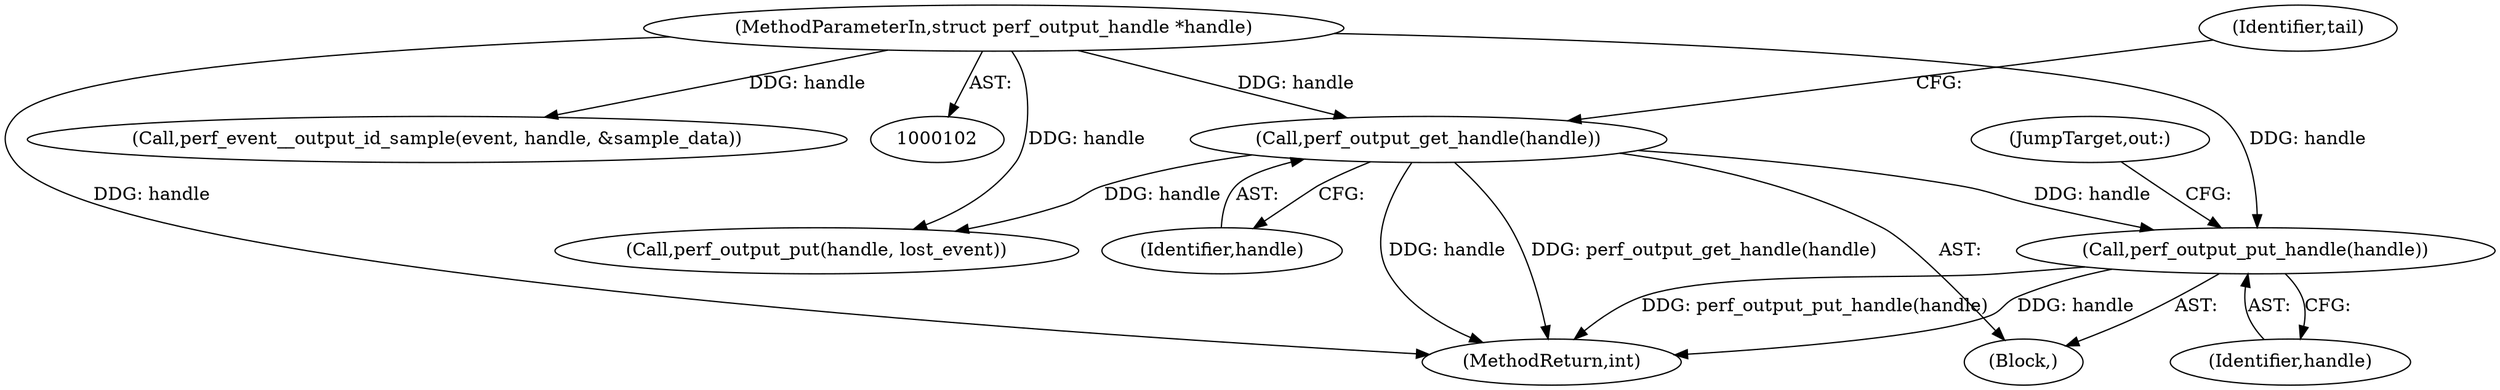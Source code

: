 digraph "0_linux_a8b0ca17b80e92faab46ee7179ba9e99ccb61233_68@pointer" {
"1000369" [label="(Call,perf_output_put_handle(handle))"];
"1000195" [label="(Call,perf_output_get_handle(handle))"];
"1000103" [label="(MethodParameterIn,struct perf_output_handle *handle)"];
"1000353" [label="(Call,perf_output_put(handle, lost_event))"];
"1000196" [label="(Identifier,handle)"];
"1000371" [label="(JumpTarget,out:)"];
"1000370" [label="(Identifier,handle)"];
"1000200" [label="(Identifier,tail)"];
"1000108" [label="(Block,)"];
"1000369" [label="(Call,perf_output_put_handle(handle))"];
"1000195" [label="(Call,perf_output_get_handle(handle))"];
"1000103" [label="(MethodParameterIn,struct perf_output_handle *handle)"];
"1000356" [label="(Call,perf_event__output_id_sample(event, handle, &sample_data))"];
"1000376" [label="(MethodReturn,int)"];
"1000369" -> "1000108"  [label="AST: "];
"1000369" -> "1000370"  [label="CFG: "];
"1000370" -> "1000369"  [label="AST: "];
"1000371" -> "1000369"  [label="CFG: "];
"1000369" -> "1000376"  [label="DDG: perf_output_put_handle(handle)"];
"1000369" -> "1000376"  [label="DDG: handle"];
"1000195" -> "1000369"  [label="DDG: handle"];
"1000103" -> "1000369"  [label="DDG: handle"];
"1000195" -> "1000108"  [label="AST: "];
"1000195" -> "1000196"  [label="CFG: "];
"1000196" -> "1000195"  [label="AST: "];
"1000200" -> "1000195"  [label="CFG: "];
"1000195" -> "1000376"  [label="DDG: perf_output_get_handle(handle)"];
"1000195" -> "1000376"  [label="DDG: handle"];
"1000103" -> "1000195"  [label="DDG: handle"];
"1000195" -> "1000353"  [label="DDG: handle"];
"1000103" -> "1000102"  [label="AST: "];
"1000103" -> "1000376"  [label="DDG: handle"];
"1000103" -> "1000353"  [label="DDG: handle"];
"1000103" -> "1000356"  [label="DDG: handle"];
}
